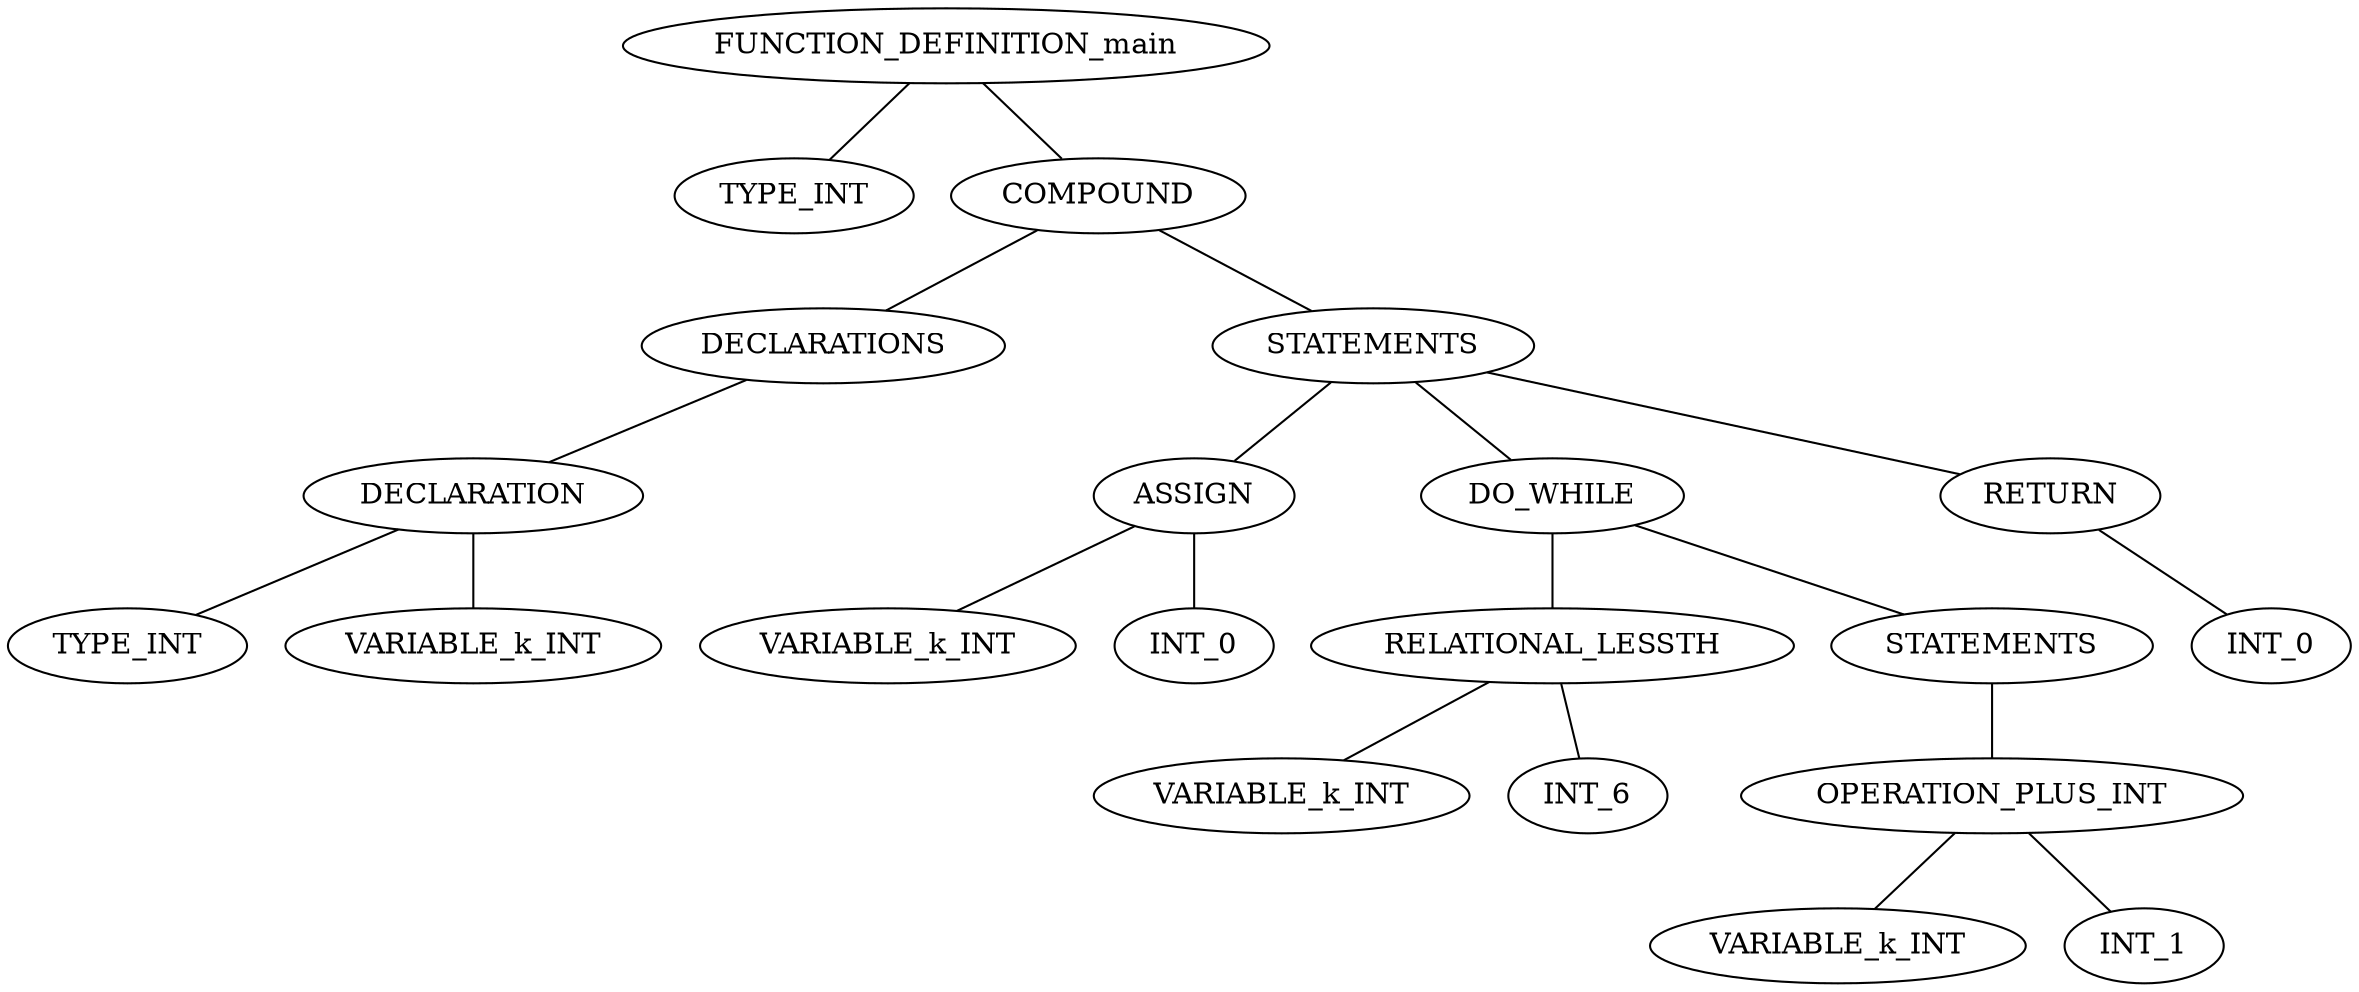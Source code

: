 graph G {
0[label=FUNCTION_DEFINITION_main];
1[label=TYPE_INT];
0--1;
2[label=COMPOUND];
0--2;
3[label=DECLARATIONS];
2--3;
4[label=DECLARATION];
3--4;
5[label=TYPE_INT];
4--5;
6[label=VARIABLE_k_INT];
4--6;
7[label=STATEMENTS];
2--7;
8[label=ASSIGN];
7--8;
9[label=VARIABLE_k_INT];
8--9;
10[label=INT_0];
8--10;
11[label=DO_WHILE];
7--11;
12[label=RELATIONAL_LESSTH];
11--12;
13[label=VARIABLE_k_INT];
12--13;
14[label=INT_6];
12--14;
15[label=STATEMENTS];
11--15;
16[label=OPERATION_PLUS_INT];
15--16;
17[label=VARIABLE_k_INT];
16--17;
18[label=INT_1];
16--18;
19[label=RETURN];
7--19;
20[label=INT_0];
19--20;
}
